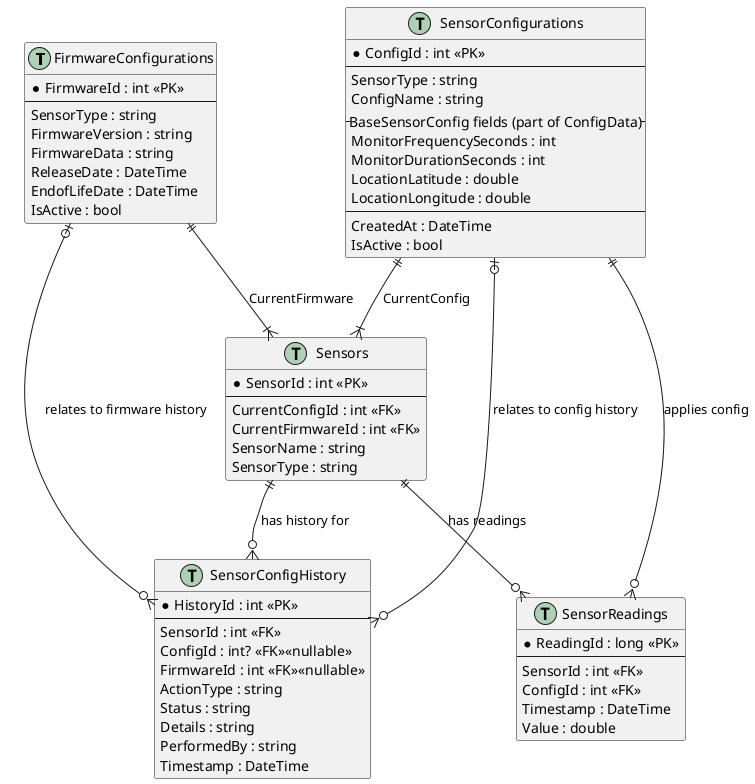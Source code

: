 @startuml
!define Table(name) class name as "name" << (T,#ADD1B2) >>
!define Column(name, type) name : type
!define NullableColumn(name, type) name : type <<nullable>>
!define PkColumn(name, type) *name : type <<PK>>
!define FkColumn(name, type) name : type <<FK>>
!define NullableFkColumn(name, type) name : type <<FK>><<nullable>>

hide methods
hide stereo
skinparam classAttributeIconSize 0 ' Hide default icons for attributes

' Define Tables
Table(FirmwareConfigurations) {
  PkColumn(FirmwareId, int)
  --
  Column(SensorType, string)
  Column(FirmwareVersion, string)
  Column(FirmwareData, string)
  Column(ReleaseDate, DateTime)
  Column(EndofLifeDate, DateTime)
  Column(IsActive, bool)
}

Table(SensorConfigurations) {
  PkColumn(ConfigId, int)
  --
  Column(SensorType, string)
  Column(ConfigName, string)
  -- BaseSensorConfig fields (part of ConfigData) --
  Column(MonitorFrequencySeconds, int)
  Column(MonitorDurationSeconds, int)
  Column(LocationLatitude, double)
  Column(LocationLongitude, double)
  --
  Column(CreatedAt, DateTime)
  Column(IsActive, bool)
}

Table(Sensors) {
  PkColumn(SensorId, int)
  --
  FkColumn(CurrentConfigId, int)
  FkColumn(CurrentFirmwareId, int)
  Column(SensorName, string)
  Column(SensorType, string)
}

Table(SensorConfigHistory) {
  PkColumn(HistoryId, int)
  --
  FkColumn(SensorId, int)
  NullableFkColumn(ConfigId, int?)
  NullableFkColumn(FirmwareId, int)
  Column(ActionType, string)
  Column(Status, string)
  Column(Details, string)
  Column(PerformedBy, string)
  Column(Timestamp, DateTime)
}

Table(SensorReadings) {
  PkColumn(ReadingId, long)
  --
  FkColumn(SensorId, int)
  FkColumn(ConfigId, int)
  Column(Timestamp, DateTime)
  Column(Value, double)
}

' --- Sensor Relationships ---
' A Sensor MUST have one current SensorConfiguration
SensorConfigurations ||--|{ Sensors : CurrentConfig
' A Sensor MUST have one current FirmwareConfiguration
FirmwareConfigurations ||--|{ Sensors : CurrentFirmware
' A Sensor can have zero or more SensorReadings
Sensors ||--o{ SensorReadings : has readings
' A Sensor can have zero or more SensorConfigHistory entries
Sensors ||--o{ SensorConfigHistory : has history for

' --- SensorConfiguration Relationships ---
' A SensorConfiguration can be the current config for zero or more Sensors
' (Already defined via Sensors relationship)
' A SensorConfiguration can be associated with zero or more SensorReadings
SensorConfigurations ||--o{ SensorReadings : applies config
' A SensorConfiguration *may* be associated with zero or more SensorConfigHistory entries (if FirmwareId is null)
SensorConfigurations |o--o{ SensorConfigHistory : relates to config history

' --- FirmwareConfiguration Relationships ---
' A FirmwareConfiguration can be the current firmware for zero or more Sensors
' (Already defined via Sensors relationship)
' A FirmwareConfiguration *may* be associated with zero or more SensorConfigHistory entries (if ConfigId is null)
FirmwareConfigurations |o--o{ SensorConfigHistory : relates to firmware history

' --- SensorReading Relationships ---
' A SensorReading MUST belong to exactly one Sensor
' (Already defined via Sensors relationship)
' A SensorReading MUST belong to exactly one SensorConfiguration (the one active at the time of reading)
' (Already defined via SensorConfigurations relationship)

' --- SensorConfigHistory Relationships ---
' A SensorConfigHistory MUST belong to exactly one Sensor
' (Already defined via Sensors relationship)
' A SensorConfigHistory MUST relate to EITHER a SensorConfiguration OR a FirmwareConfiguration (due to CHECK constraint)
' (Relationships defined above reflect the 'may' aspect for each individually)

@enduml